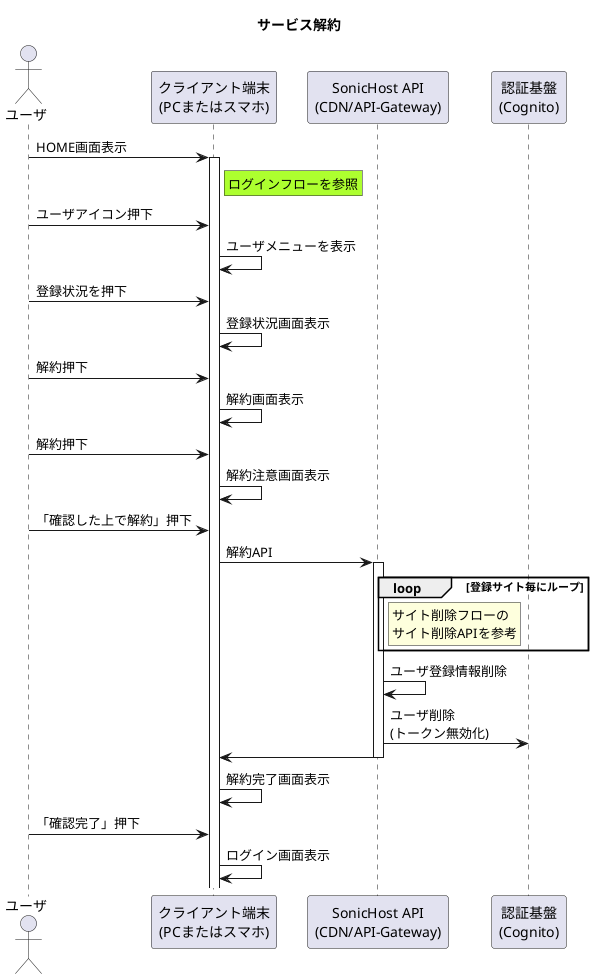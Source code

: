 @startuml  サービス解約
title サービス解約

' アクター定義
actor "ユーザ" as user
participant "クライアント端末\n(PCまたはスマホ)" as device
participant "SonicHost API\n(CDN/API-Gateway)" as api
participant "認証基盤\n(Cognito)" as cognito


user -> device ++: HOME画面表示
rnote right of device #GreenYellow
    ログインフローを参照
end note
user -> device : ユーザアイコン押下
device -> device : ユーザメニューを表示
user -> device : 登録状況を押下
device -> device : 登録状況画面表示
user -> device : 解約押下
device -> device : 解約画面表示
user -> device : 解約押下
device -> device : 解約注意画面表示
user -> device : 「確認した上で解約」押下
device -> api ++ : 解約API
loop 登録サイト毎にループ
    rnote right of api
        サイト削除フローの
        サイト削除APIを参考
    end note
end
api -> api : ユーザ登録情報削除
api -> cognito : ユーザ削除\n(トークン無効化)
device <- api --
device -> device : 解約完了画面表示
user -> device : 「確認完了」押下
device -> device : ログイン画面表示